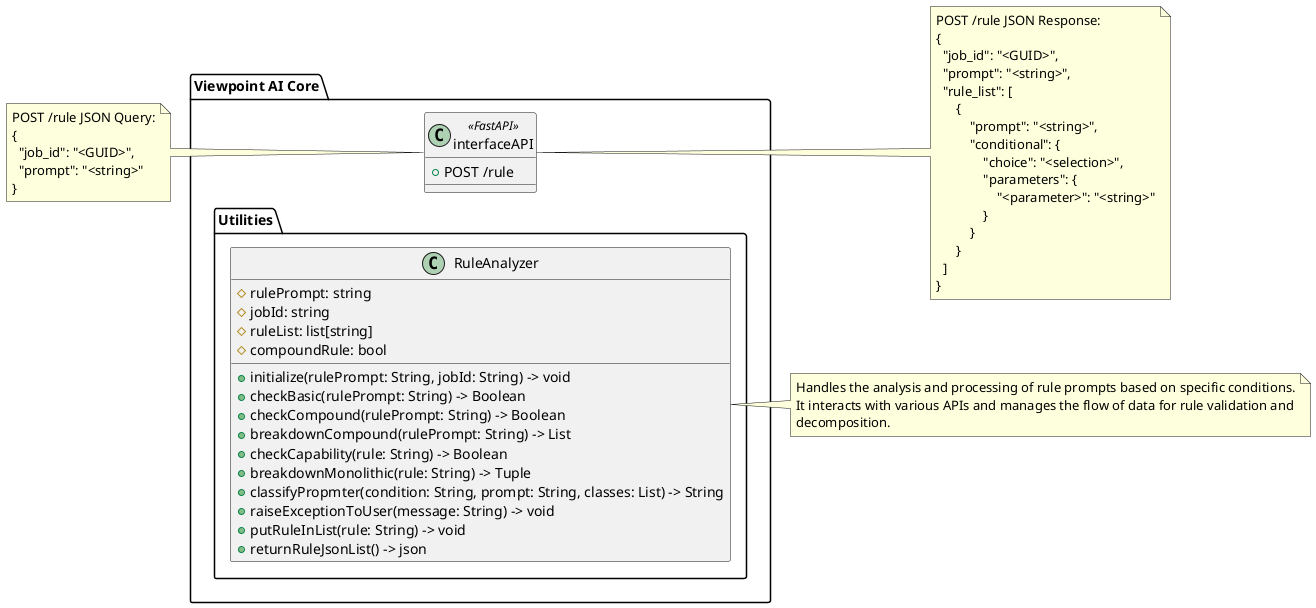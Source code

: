 @startuml Viewpoint_AI-Core-ms1

' Force layout to left to right
left to right direction
package "Viewpoint AI Core" {
' Define classes with methods

class interfaceAPI <<FastAPI>>{
    +POST /rule
}

package "Utilities"
{

class RuleAnalyzer { 
    #rulePrompt: string  
    #jobId: string
    #ruleList: list[string]
    #compoundRule: bool
    +initialize(rulePrompt: String, jobId: String) -> void
    +checkBasic(rulePrompt: String) -> Boolean
    +checkCompound(rulePrompt: String) -> Boolean
    +breakdownCompound(rulePrompt: String) -> List
    +checkCapability(rule: String) -> Boolean
    +breakdownMonolithic(rule: String) -> Tuple
    +classifyPropmter(condition: String, prompt: String, classes: List) -> String
    +raiseExceptionToUser(message: String) -> void
    +putRuleInList(rule: String) -> void
    +returnRuleJsonList() -> json
}
}

}
note right of RuleAnalyzer : Handles the analysis and processing of rule prompts based on specific conditions.\nIt interacts with various APIs and manages the flow of data for rule validation and\ndecomposition.

' JSON Queries to the left of API
note left of interfaceAPI
  POST /rule JSON Query:
  {
    "job_id": "<GUID>",
    "prompt": "<string>"
  }
end note

' JSON Responses to the right of API
note right of interfaceAPI
  POST /rule JSON Response:
  {
    "job_id": "<GUID>",
    "prompt": "<string>",
    "rule_list": [
        {
            "prompt": "<string>",
            "conditional": {
                "choice": "<selection>",
                "parameters": {
                    "<parameter>": "<string>"
                }
            }
        }
    ]
  }
end note



@enduml
